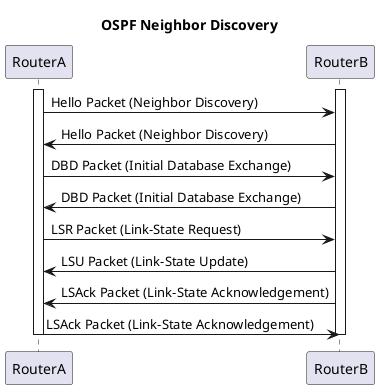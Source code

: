 @startuml OSPF Operation

title OSPF Neighbor Discovery

participant RouterA
participant RouterB

activate RouterA
activate RouterB

RouterA -> RouterB: Hello Packet (Neighbor Discovery)
RouterB -> RouterA: Hello Packet (Neighbor Discovery)
RouterA -> RouterB: DBD Packet (Initial Database Exchange)
RouterB -> RouterA: DBD Packet (Initial Database Exchange)
RouterA -> RouterB: LSR Packet (Link-State Request)
RouterB -> RouterA: LSU Packet (Link-State Update)
RouterB -> RouterA: LSAck Packet (Link-State Acknowledgement)
RouterA -> RouterB: LSAck Packet (Link-State Acknowledgement)

deactivate RouterA
deactivate RouterB

@enduml
